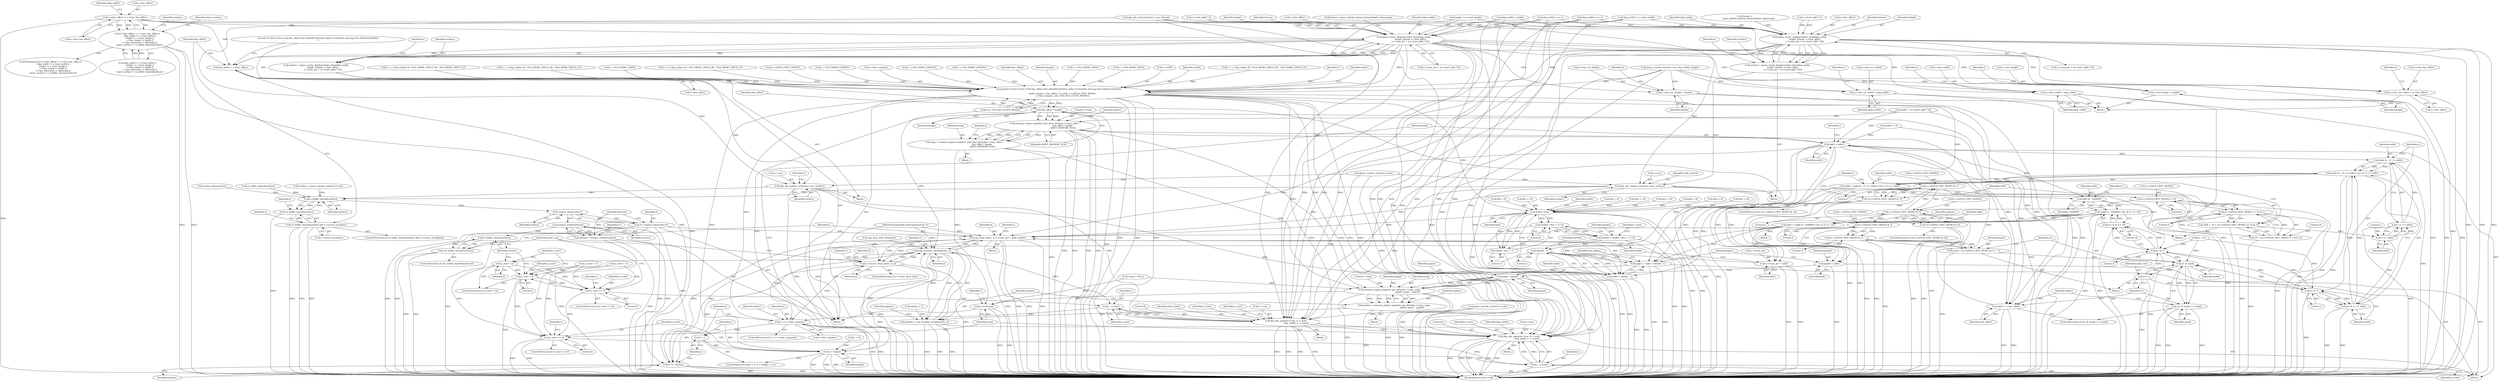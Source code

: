 digraph "0_qemu_bfc56535f793c557aa754c50213fc5f882e6482d@pointer" {
"1000309" [label="(Call,s->line_offset != s->last_line_offset)"];
"1000308" [label="(Call,s->line_offset != s->last_line_offset ||\n        disp_width != s->last_width ||\n        height != s->last_height ||\n        s->last_depth != depth ||\n        s->last_byteswap != byteswap ||\n        share_surface != is_buffer_shared(surface))"];
"1000350" [label="(Call,qemu_create_displaysurface_from(disp_width,\n                    height, format, s->line_offset,\n                    s->vram_ptr + (s->start_addr * 4)))"];
"1000348" [label="(Call,surface = qemu_create_displaysurface_from(disp_width,\n                    height, format, s->line_offset,\n                    s->vram_ptr + (s->start_addr * 4)))"];
"1000366" [label="(Call,dpy_gfx_replace_surface(s->con, surface))"];
"1000621" [label="(Call,is_buffer_shared(surface))"];
"1000620" [label="(Call,!is_buffer_shared(surface))"];
"1000619" [label="(Call,!is_buffer_shared(surface) && s->cursor_invalidate)"];
"1000678" [label="(Call,surface_data(surface))"];
"1000676" [label="(Call,d = surface_data(surface))"];
"1000830" [label="(Call,vga_draw_line(s, d, s->vram_ptr + addr, width))"];
"1000812" [label="(Call,vga_scanline_invalidated(s, y))"];
"1000810" [label="(Call,update |= vga_scanline_invalidated(s, y))"];
"1000822" [label="(Call,y_start = y)"];
"1000819" [label="(Call,y_start < 0)"];
"1000850" [label="(Call,y_start >= 0)"];
"1000861" [label="(Call,y - y_start)"];
"1000854" [label="(Call,dpy_gfx_update(s->con, 0, y_start,\n                               disp_width, y - y_start))"];
"1000918" [label="(Call,dpy_gfx_update(s->con, 0, y_start,\n                       disp_width, y - y_start))"];
"1000902" [label="(Call,y == s->line_compare)"];
"1000712" [label="(Call,y++)"];
"1000709" [label="(Call,y < height)"];
"1000925" [label="(Call,y - y_start)"];
"1000914" [label="(Call,y_start >= 0)"];
"1000843" [label="(Call,s->cursor_draw_line(s, d, y))"];
"1000910" [label="(Call,d += linesize)"];
"1000682" [label="(Call,surface_stride(surface))"];
"1000680" [label="(Call,linesize = surface_stride(surface))"];
"1000827" [label="(Call,is_buffer_shared(surface))"];
"1000826" [label="(Call,!(is_buffer_shared(surface)))"];
"1000385" [label="(Call,s->last_scr_width = disp_width)"];
"1000390" [label="(Call,s->last_scr_height = height)"];
"1000395" [label="(Call,s->last_width = disp_width)"];
"1000400" [label="(Call,s->last_height = height)"];
"1000405" [label="(Call,s->last_line_offset = s->line_offset)"];
"1000629" [label="(Call,line_offset = s->line_offset)"];
"1000634" [label="(Call,printf(\"w=%d h=%d v=%d line_offset=%d cr[0x09]=0x%02x cr[0x17]=0x%02x linecmp=%d sr[0x01]=0x%02x\n\",\n           width, height, v, line_offset, s->cr[9], s->cr[VGA_CRTC_MODE],\n           s->line_compare, sr(s, VGA_SEQ_CLOCK_MODE)))"];
"1000667" [label="(Call,width * bits)"];
"1000665" [label="(Call,(width * bits + 7) / 8)"];
"1000663" [label="(Call,bwidth = (width * bits + 7) / 8)"];
"1000787" [label="(Call,bwidth - 1)"];
"1000783" [label="(Call,page1 = addr + bwidth - 1)"];
"1000807" [label="(Call,page1 - page0)"];
"1000800" [label="(Call,memory_region_snapshot_get_dirty(&s->vram, snap,\n                                                      page0, page1 - page0))"];
"1000798" [label="(Call,update = memory_region_snapshot_get_dirty(&s->vram, snap,\n                                                      page0, page1 - page0))"];
"1000928" [label="(Call,g_free(snap))"];
"1000785" [label="(Call,addr + bwidth - 1)"];
"1000666" [label="(Call,width * bits + 7)"];
"1000701" [label="(Call,line_offset * height)"];
"1000695" [label="(Call,memory_region_snapshot_and_clear_dirty(&s->vram, addr1,\n                                                      line_offset * height,\n                                                       DIRTY_MEMORY_VGA))"];
"1000693" [label="(Call,snap = memory_region_snapshot_and_clear_dirty(&s->vram, addr1,\n                                                      line_offset * height,\n                                                       DIRTY_MEMORY_VGA))"];
"1000715" [label="(Call,addr = addr1)"];
"1000745" [label="(Call,addr & ~(1 << shift))"];
"1000744" [label="(Call,(addr & ~(1 << shift)) | ((y1 & 1) << shift))"];
"1000742" [label="(Call,addr = (addr & ~(1 << shift)) | ((y1 & 1) << shift))"];
"1000769" [label="(Call,addr & ~0x8000)"];
"1000768" [label="(Call,(addr & ~0x8000) | ((y1 & 2) << 14))"];
"1000766" [label="(Call,addr = (addr & ~0x8000) | ((y1 & 2) << 14))"];
"1000780" [label="(Call,page0 = addr)"];
"1000833" [label="(Call,s->vram_ptr + addr)"];
"1000889" [label="(Call,addr1 += line_offset)"];
"1000720" [label="(Call,s->cr[VGA_CRTC_MODE] & 1)"];
"1000719" [label="(Call,!(s->cr[VGA_CRTC_MODE] & 1))"];
"1000734" [label="(Call,s->cr[VGA_CRTC_MODE] >> 6)"];
"1000733" [label="(Call,(s->cr[VGA_CRTC_MODE] >> 6) & 1)"];
"1000729" [label="(Call,shift = 14 + ((s->cr[VGA_CRTC_MODE] >> 6) & 1))"];
"1000748" [label="(Call,1 << shift)"];
"1000747" [label="(Call,~(1 << shift))"];
"1000751" [label="(Call,(y1 & 1) << shift)"];
"1000731" [label="(Call,14 + ((s->cr[VGA_CRTC_MODE] >> 6) & 1))"];
"1000758" [label="(Call,s->cr[VGA_CRTC_MODE] & 2)"];
"1000757" [label="(Call,!(s->cr[VGA_CRTC_MODE] & 2))"];
"1000875" [label="(Call,s->cr[VGA_CRTC_MODE] & 3)"];
"1000874" [label="(Call,(s->cr[VGA_CRTC_MODE] & 3) ^ 3)"];
"1000872" [label="(Call,mask = (s->cr[VGA_CRTC_MODE] & 3) ^ 3)"];
"1000885" [label="(Call,y1 & mask)"];
"1000884" [label="(Call,(y1 & mask) == mask)"];
"1000892" [label="(Call,y1++)"];
"1000752" [label="(Call,y1 & 1)"];
"1000773" [label="(Call,y1 & 2)"];
"1000772" [label="(Call,(y1 & 2) << 14)"];
"1000454" [label="(Call,qemu_create_displaysurface_from(disp_width,\n                height, format, s->line_offset,\n                s->vram_ptr + (s->start_addr * 4)))"];
"1000452" [label="(Call,surface = qemu_create_displaysurface_from(disp_width,\n                height, format, s->line_offset,\n                s->vram_ptr + (s->start_addr * 4)))"];
"1000470" [label="(Call,dpy_gfx_replace_surface(s->con, surface))"];
"1000783" [label="(Call,page1 = addr + bwidth - 1)"];
"1000844" [label="(Identifier,s)"];
"1000664" [label="(Identifier,bwidth)"];
"1000353" [label="(Identifier,format)"];
"1000400" [label="(Call,s->last_height = height)"];
"1000679" [label="(Identifier,surface)"];
"1000637" [label="(Identifier,height)"];
"1000805" [label="(Identifier,snap)"];
"1000782" [label="(Identifier,addr)"];
"1000710" [label="(Identifier,y)"];
"1000707" [label="(Identifier,y)"];
"1000870" [label="(Identifier,multi_run)"];
"1000721" [label="(Call,s->cr[VGA_CRTC_MODE])"];
"1000115" [label="(Call,qemu_console_surface(s->con))"];
"1000754" [label="(Literal,1)"];
"1000653" [label="(Call,sr(s, VGA_SEQ_CLOCK_MODE))"];
"1000811" [label="(Identifier,update)"];
"1000757" [label="(Call,!(s->cr[VGA_CRTC_MODE] & 2))"];
"1000350" [label="(Call,qemu_create_displaysurface_from(disp_width,\n                    height, format, s->line_offset,\n                    s->vram_ptr + (s->start_addr * 4)))"];
"1000816" [label="(Identifier,update)"];
"1000433" [label="(Call,surface_data(surface))"];
"1000458" [label="(Call,s->line_offset)"];
"1000714" [label="(Block,)"];
"1000712" [label="(Call,y++)"];
"1000665" [label="(Call,(width * bits + 7) / 8)"];
"1000705" [label="(ControlStructure,for(y = 0; y < height; y++))"];
"1000927" [label="(Identifier,y_start)"];
"1000747" [label="(Call,~(1 << shift))"];
"1000397" [label="(Identifier,s)"];
"1000893" [label="(Identifier,y1)"];
"1000389" [label="(Identifier,disp_width)"];
"1000735" [label="(Call,s->cr[VGA_CRTC_MODE])"];
"1000759" [label="(Call,s->cr[VGA_CRTC_MODE])"];
"1000711" [label="(Identifier,height)"];
"1000919" [label="(Call,s->con)"];
"1000524" [label="(Call,v = VGA_DRAW_LINE2)"];
"1000354" [label="(Call,s->line_offset)"];
"1000769" [label="(Call,addr & ~0x8000)"];
"1000281" [label="(Call,format = qemu_default_pixman_format(depth, !byteswap))"];
"1000765" [label="(Block,)"];
"1000756" [label="(ControlStructure,if (!(s->cr[VGA_CRTC_MODE] & 2)))"];
"1000912" [label="(Identifier,linesize)"];
"1000715" [label="(Call,addr = addr1)"];
"1000827" [label="(Call,is_buffer_shared(surface))"];
"1000667" [label="(Call,width * bits)"];
"1000457" [label="(Identifier,format)"];
"1000784" [label="(Identifier,page1)"];
"1000640" [label="(Call,s->cr[9])"];
"1000734" [label="(Call,s->cr[VGA_CRTC_MODE] >> 6)"];
"1000713" [label="(Identifier,y)"];
"1000918" [label="(Call,dpy_gfx_update(s->con, 0, y_start,\n                       disp_width, y - y_start))"];
"1000839" [label="(ControlStructure,if (s->cursor_draw_line))"];
"1000636" [label="(Identifier,width)"];
"1000741" [label="(Literal,1)"];
"1000111" [label="(Block,)"];
"1000685" [label="(Identifier,y1)"];
"1000676" [label="(Call,d = surface_data(surface))"];
"1000939" [label="(MethodReturn,static void)"];
"1000861" [label="(Call,y - y_start)"];
"1000824" [label="(Identifier,y)"];
"1000845" [label="(Identifier,d)"];
"1000588" [label="(Call,v = s->big_endian_fb ? VGA_DRAW_LINE24_BE : VGA_DRAW_LINE24_LE)"];
"1000776" [label="(Literal,14)"];
"1000774" [label="(Identifier,y1)"];
"1000386" [label="(Call,s->last_scr_width)"];
"1000308" [label="(Call,s->line_offset != s->last_line_offset ||\n        disp_width != s->last_width ||\n        height != s->last_height ||\n        s->last_depth != depth ||\n        s->last_byteswap != byteswap ||\n        share_surface != is_buffer_shared(surface))"];
"1000834" [label="(Call,s->vram_ptr)"];
"1000349" [label="(Identifier,surface)"];
"1000746" [label="(Identifier,addr)"];
"1000638" [label="(Identifier,v)"];
"1000831" [label="(Identifier,s)"];
"1000885" [label="(Call,y1 & mask)"];
"1000318" [label="(Identifier,disp_width)"];
"1000883" [label="(ControlStructure,if ((y1 & mask) == mask))"];
"1000876" [label="(Call,s->cr[VGA_CRTC_MODE])"];
"1000657" [label="(Identifier,addr1)"];
"1000864" [label="(Call,y_start = -1)"];
"1000456" [label="(Identifier,height)"];
"1000694" [label="(Identifier,snap)"];
"1000750" [label="(Identifier,shift)"];
"1000887" [label="(Identifier,mask)"];
"1000772" [label="(Call,(y1 & 2) << 14)"];
"1000826" [label="(Call,!(is_buffer_shared(surface)))"];
"1000596" [label="(Call,bits = 24)"];
"1000670" [label="(Literal,7)"];
"1000307" [label="(ControlStructure,if (s->line_offset != s->last_line_offset ||\n        disp_width != s->last_width ||\n        height != s->last_height ||\n        s->last_depth != depth ||\n        s->last_byteswap != byteswap ||\n        share_surface != is_buffer_shared(surface)))"];
"1000850" [label="(Call,y_start >= 0)"];
"1000813" [label="(Identifier,s)"];
"1000922" [label="(Literal,0)"];
"1000669" [label="(Identifier,bits)"];
"1000843" [label="(Call,s->cursor_draw_line(s, d, y))"];
"1000770" [label="(Identifier,addr)"];
"1000404" [label="(Identifier,height)"];
"1000832" [label="(Identifier,d)"];
"1000719" [label="(Call,!(s->cr[VGA_CRTC_MODE] & 1))"];
"1000444" [label="(Block,)"];
"1000830" [label="(Call,vga_draw_line(s, d, s->vram_ptr + addr, width))"];
"1000346" [label="(Identifier,share_surface)"];
"1000678" [label="(Call,surface_data(surface))"];
"1000771" [label="(Identifier,~0x8000)"];
"1000390" [label="(Call,s->last_scr_height = height)"];
"1000852" [label="(Literal,0)"];
"1000623" [label="(Call,s->cursor_invalidate)"];
"1000709" [label="(Call,y < height)"];
"1000761" [label="(Identifier,s)"];
"1000453" [label="(Identifier,surface)"];
"1000634" [label="(Call,printf(\"w=%d h=%d v=%d line_offset=%d cr[0x09]=0x%02x cr[0x17]=0x%02x linecmp=%d sr[0x01]=0x%02x\n\",\n           width, height, v, line_offset, s->cr[9], s->cr[VGA_CRTC_MODE],\n           s->line_compare, sr(s, VGA_SEQ_CLOCK_MODE)))"];
"1000913" [label="(ControlStructure,if (y_start >= 0))"];
"1000545" [label="(Call,bits = 4)"];
"1000753" [label="(Identifier,y1)"];
"1000766" [label="(Call,addr = (addr & ~0x8000) | ((y1 & 2) << 14))"];
"1000452" [label="(Call,surface = qemu_create_displaysurface_from(disp_width,\n                height, format, s->line_offset,\n                s->vram_ptr + (s->start_addr * 4)))"];
"1000258" [label="(Call,disp_width <<= 1)"];
"1000316" [label="(Call,disp_width != s->last_width ||\n        height != s->last_height ||\n        s->last_depth != depth ||\n        s->last_byteswap != byteswap ||\n        share_surface != is_buffer_shared(surface))"];
"1000920" [label="(Identifier,s)"];
"1000810" [label="(Call,update |= vga_scanline_invalidated(s, y))"];
"1000455" [label="(Identifier,disp_width)"];
"1000401" [label="(Call,s->last_height)"];
"1000562" [label="(Call,v = s->big_endian_fb ? VGA_DRAW_LINE15_BE : VGA_DRAW_LINE15_LE)"];
"1000812" [label="(Call,vga_scanline_invalidated(s, y))"];
"1000901" [label="(ControlStructure,if (y == s->line_compare))"];
"1000881" [label="(Literal,3)"];
"1000723" [label="(Identifier,s)"];
"1000797" [label="(Block,)"];
"1000575" [label="(Call,v = s->big_endian_fb ? VGA_DRAW_LINE16_BE : VGA_DRAW_LINE16_LE)"];
"1000470" [label="(Call,dpy_gfx_replace_surface(s->con, surface))"];
"1000630" [label="(Identifier,line_offset)"];
"1000890" [label="(Identifier,addr1)"];
"1000684" [label="(Call,y1 = 0)"];
"1000849" [label="(ControlStructure,if (y_start >= 0))"];
"1000807" [label="(Call,page1 - page0)"];
"1000916" [label="(Literal,0)"];
"1000609" [label="(Call,bits = 32)"];
"1000471" [label="(Call,s->con)"];
"1000668" [label="(Identifier,width)"];
"1000733" [label="(Call,(s->cr[VGA_CRTC_MODE] >> 6) & 1)"];
"1000837" [label="(Identifier,addr)"];
"1000786" [label="(Identifier,addr)"];
"1000871" [label="(Block,)"];
"1000344" [label="(Block,)"];
"1000798" [label="(Call,update = memory_region_snapshot_get_dirty(&s->vram, snap,\n                                                      page0, page1 - page0))"];
"1000872" [label="(Call,mask = (s->cr[VGA_CRTC_MODE] & 3) ^ 3)"];
"1000680" [label="(Call,linesize = surface_stride(surface))"];
"1000446" [label="(Call,format =\n            qemu_default_pixman_format(depth, !byteswap))"];
"1000818" [label="(ControlStructure,if (y_start < 0))"];
"1000347" [label="(Block,)"];
"1000409" [label="(Call,s->line_offset)"];
"1000381" [label="(Call,qemu_console_surface(s->con))"];
"1000631" [label="(Call,s->line_offset)"];
"1000554" [label="(Call,v = VGA_DRAW_LINE8)"];
"1000809" [label="(Identifier,page0)"];
"1000672" [label="(Call,y_start = -1)"];
"1000716" [label="(Identifier,addr)"];
"1000396" [label="(Call,s->last_width)"];
"1000767" [label="(Identifier,addr)"];
"1000663" [label="(Call,bwidth = (width * bits + 7) / 8)"];
"1000629" [label="(Call,line_offset = s->line_offset)"];
"1000527" [label="(Call,bits = 4)"];
"1000801" [label="(Call,&s->vram)"];
"1000808" [label="(Identifier,page1)"];
"1000274" [label="(Call,disp_width <<= 1)"];
"1000366" [label="(Call,dpy_gfx_replace_surface(s->con, surface))"];
"1000370" [label="(Identifier,surface)"];
"1000926" [label="(Identifier,y)"];
"1000601" [label="(Call,v = s->big_endian_fb ? VGA_DRAW_LINE32_BE : VGA_DRAW_LINE32_LE)"];
"1000785" [label="(Call,addr + bwidth - 1)"];
"1000700" [label="(Identifier,addr1)"];
"1000726" [label="(Literal,1)"];
"1000856" [label="(Identifier,s)"];
"1000778" [label="(Identifier,update)"];
"1000819" [label="(Call,y_start < 0)"];
"1000645" [label="(Call,s->cr[VGA_CRTC_MODE])"];
"1000169" [label="(Call,disp_width = width)"];
"1000682" [label="(Call,surface_stride(surface))"];
"1000806" [label="(Identifier,page0)"];
"1000904" [label="(Call,s->line_compare)"];
"1000789" [label="(Literal,1)"];
"1000928" [label="(Call,g_free(snap))"];
"1000583" [label="(Call,bits = 16)"];
"1000313" [label="(Call,s->last_line_offset)"];
"1000907" [label="(Call,addr1 = 0)"];
"1000429" [label="(Identifier,surface)"];
"1000781" [label="(Identifier,page0)"];
"1000888" [label="(Identifier,mask)"];
"1000348" [label="(Call,surface = qemu_create_displaysurface_from(disp_width,\n                    height, format, s->line_offset,\n                    s->vram_ptr + (s->start_addr * 4)))"];
"1000814" [label="(Identifier,y)"];
"1000392" [label="(Identifier,s)"];
"1000846" [label="(Identifier,y)"];
"1000368" [label="(Identifier,s)"];
"1000323" [label="(Call,height != s->last_height)"];
"1000822" [label="(Call,y_start = y)"];
"1000914" [label="(Call,y_start >= 0)"];
"1000858" [label="(Literal,0)"];
"1000929" [label="(Identifier,snap)"];
"1000310" [label="(Call,s->line_offset)"];
"1000758" [label="(Call,s->cr[VGA_CRTC_MODE] & 2)"];
"1000693" [label="(Call,snap = memory_region_snapshot_and_clear_dirty(&s->vram, addr1,\n                                                      line_offset * height,\n                                                       DIRTY_MEMORY_VGA))"];
"1000780" [label="(Call,page0 = addr)"];
"1000293" [label="(Call,dpy_gfx_check_format(s->con, format))"];
"1000752" [label="(Call,y1 & 1)"];
"1000718" [label="(ControlStructure,if (!(s->cr[VGA_CRTC_MODE] & 1)))"];
"1000895" [label="(Identifier,multi_run)"];
"1000454" [label="(Call,qemu_create_displaysurface_from(disp_width,\n                height, format, s->line_offset,\n                s->vram_ptr + (s->start_addr * 4)))"];
"1000925" [label="(Call,y - y_start)"];
"1000860" [label="(Identifier,disp_width)"];
"1000743" [label="(Identifier,addr)"];
"1000773" [label="(Call,y1 & 2)"];
"1000618" [label="(ControlStructure,if (!is_buffer_shared(surface) && s->cursor_invalidate))"];
"1000884" [label="(Call,(y1 & mask) == mask)"];
"1000395" [label="(Call,s->last_width = disp_width)"];
"1000788" [label="(Identifier,bwidth)"];
"1000911" [label="(Identifier,d)"];
"1000542" [label="(Call,v = VGA_DRAW_LINE8D2)"];
"1000923" [label="(Identifier,y_start)"];
"1000351" [label="(Identifier,disp_width)"];
"1000361" [label="(Call,s->start_addr * 4)"];
"1000622" [label="(Identifier,surface)"];
"1000823" [label="(Identifier,y_start)"];
"1000391" [label="(Call,s->last_scr_height)"];
"1000650" [label="(Call,s->line_compare)"];
"1000833" [label="(Call,s->vram_ptr + addr)"];
"1000385" [label="(Call,s->last_scr_width = disp_width)"];
"1000673" [label="(Identifier,y_start)"];
"1000800" [label="(Call,memory_region_snapshot_get_dirty(&s->vram, snap,\n                                                      page0, page1 - page0))"];
"1000428" [label="(Call,is_buffer_shared(surface))"];
"1000908" [label="(Identifier,addr1)"];
"1000624" [label="(Identifier,s)"];
"1000740" [label="(Literal,6)"];
"1000859" [label="(Identifier,y_start)"];
"1000702" [label="(Identifier,line_offset)"];
"1000402" [label="(Identifier,s)"];
"1000745" [label="(Call,addr & ~(1 << shift))"];
"1000399" [label="(Identifier,disp_width)"];
"1000731" [label="(Call,14 + ((s->cr[VGA_CRTC_MODE] >> 6) & 1))"];
"1000892" [label="(Call,y1++)"];
"1000109" [label="(MethodParameterIn,VGACommonState *s)"];
"1000862" [label="(Identifier,y)"];
"1000309" [label="(Call,s->line_offset != s->last_line_offset)"];
"1000373" [label="(Call,qemu_console_resize(s->con, disp_width, height))"];
"1000751" [label="(Call,(y1 & 1) << shift)"];
"1000903" [label="(Identifier,y)"];
"1000841" [label="(Identifier,s)"];
"1000387" [label="(Identifier,s)"];
"1000825" [label="(ControlStructure,if (!(is_buffer_shared(surface))))"];
"1000570" [label="(Call,bits = 16)"];
"1000744" [label="(Call,(addr & ~(1 << shift)) | ((y1 & 1) << shift))"];
"1000727" [label="(Block,)"];
"1000557" [label="(Call,bits = 8)"];
"1000357" [label="(Call,s->vram_ptr + (s->start_addr * 4))"];
"1000406" [label="(Call,s->last_line_offset)"];
"1000367" [label="(Call,s->con)"];
"1000932" [label="(Identifier,s)"];
"1000874" [label="(Call,(s->cr[VGA_CRTC_MODE] & 3) ^ 3)"];
"1000620" [label="(Call,!is_buffer_shared(surface))"];
"1000352" [label="(Identifier,height)"];
"1000820" [label="(Identifier,y_start)"];
"1000873" [label="(Identifier,mask)"];
"1000863" [label="(Identifier,y_start)"];
"1000732" [label="(Literal,14)"];
"1000472" [label="(Identifier,s)"];
"1000853" [label="(Block,)"];
"1000519" [label="(Call,v = VGA_DRAW_LINE2D2)"];
"1000865" [label="(Identifier,y_start)"];
"1000136" [label="(Call,*snap = NULL)"];
"1000749" [label="(Literal,1)"];
"1000491" [label="(Call,v = VGA_DRAW_LINE4D2)"];
"1000902" [label="(Call,y == s->line_compare)"];
"1000696" [label="(Call,&s->vram)"];
"1000317" [label="(Call,disp_width != s->last_width)"];
"1000706" [label="(Call,y = 0)"];
"1000394" [label="(Identifier,height)"];
"1000720" [label="(Call,s->cr[VGA_CRTC_MODE] & 1)"];
"1000775" [label="(Literal,2)"];
"1000729" [label="(Call,shift = 14 + ((s->cr[VGA_CRTC_MODE] >> 6) & 1))"];
"1000677" [label="(Identifier,d)"];
"1000787" [label="(Call,bwidth - 1)"];
"1000474" [label="(Identifier,surface)"];
"1000379" [label="(Call,surface = qemu_console_surface(s->con))"];
"1000924" [label="(Identifier,disp_width)"];
"1000621" [label="(Call,is_buffer_shared(surface))"];
"1000681" [label="(Identifier,linesize)"];
"1000703" [label="(Identifier,height)"];
"1000855" [label="(Call,s->con)"];
"1000886" [label="(Identifier,y1)"];
"1000690" [label="(Block,)"];
"1000704" [label="(Identifier,DIRTY_MEMORY_VGA)"];
"1000755" [label="(Identifier,shift)"];
"1000619" [label="(Call,!is_buffer_shared(surface) && s->cursor_invalidate)"];
"1000828" [label="(Identifier,surface)"];
"1000639" [label="(Identifier,line_offset)"];
"1000414" [label="(Identifier,s)"];
"1000799" [label="(Identifier,update)"];
"1000465" [label="(Call,s->start_addr * 4)"];
"1000882" [label="(Literal,3)"];
"1000793" [label="(Call,update = 1)"];
"1000889" [label="(Call,addr1 += line_offset)"];
"1000748" [label="(Call,1 << shift)"];
"1000891" [label="(Identifier,line_offset)"];
"1000742" [label="(Call,addr = (addr & ~(1 << shift)) | ((y1 & 1) << shift))"];
"1000683" [label="(Identifier,surface)"];
"1000829" [label="(Block,)"];
"1000407" [label="(Identifier,s)"];
"1000666" [label="(Call,width * bits + 7)"];
"1000730" [label="(Identifier,shift)"];
"1000917" [label="(Block,)"];
"1000851" [label="(Identifier,y_start)"];
"1000875" [label="(Call,s->cr[VGA_CRTC_MODE] & 3)"];
"1000691" [label="(Call,vga_sync_dirty_bitmap(s))"];
"1000910" [label="(Call,d += linesize)"];
"1000701" [label="(Call,line_offset * height)"];
"1000768" [label="(Call,(addr & ~0x8000) | ((y1 & 2) << 14))"];
"1000405" [label="(Call,s->last_line_offset = s->line_offset)"];
"1000854" [label="(Call,dpy_gfx_update(s->con, 0, y_start,\n                               disp_width, y - y_start))"];
"1000915" [label="(Identifier,y_start)"];
"1000461" [label="(Call,s->vram_ptr + (s->start_addr * 4))"];
"1000791" [label="(Identifier,full_update)"];
"1000499" [label="(Call,bits = 4)"];
"1000821" [label="(Literal,0)"];
"1000635" [label="(Literal,\"w=%d h=%d v=%d line_offset=%d cr[0x09]=0x%02x cr[0x17]=0x%02x linecmp=%d sr[0x01]=0x%02x\n\")"];
"1000656" [label="(Call,addr1 = (s->start_addr * 4))"];
"1000496" [label="(Call,v = VGA_DRAW_LINE4)"];
"1000671" [label="(Literal,8)"];
"1000477" [label="(Identifier,shift_control)"];
"1000628" [label="(Identifier,s)"];
"1000838" [label="(Identifier,width)"];
"1000717" [label="(Identifier,addr1)"];
"1000764" [label="(Literal,2)"];
"1000695" [label="(Call,memory_region_snapshot_and_clear_dirty(&s->vram, addr1,\n                                                      line_offset * height,\n                                                       DIRTY_MEMORY_VGA))"];
"1000309" -> "1000308"  [label="AST: "];
"1000309" -> "1000313"  [label="CFG: "];
"1000310" -> "1000309"  [label="AST: "];
"1000313" -> "1000309"  [label="AST: "];
"1000318" -> "1000309"  [label="CFG: "];
"1000308" -> "1000309"  [label="CFG: "];
"1000309" -> "1000939"  [label="DDG: "];
"1000309" -> "1000308"  [label="DDG: "];
"1000309" -> "1000308"  [label="DDG: "];
"1000309" -> "1000350"  [label="DDG: "];
"1000309" -> "1000405"  [label="DDG: "];
"1000309" -> "1000454"  [label="DDG: "];
"1000309" -> "1000629"  [label="DDG: "];
"1000308" -> "1000307"  [label="AST: "];
"1000308" -> "1000316"  [label="CFG: "];
"1000316" -> "1000308"  [label="AST: "];
"1000346" -> "1000308"  [label="CFG: "];
"1000429" -> "1000308"  [label="CFG: "];
"1000308" -> "1000939"  [label="DDG: "];
"1000308" -> "1000939"  [label="DDG: "];
"1000308" -> "1000939"  [label="DDG: "];
"1000316" -> "1000308"  [label="DDG: "];
"1000316" -> "1000308"  [label="DDG: "];
"1000350" -> "1000348"  [label="AST: "];
"1000350" -> "1000357"  [label="CFG: "];
"1000351" -> "1000350"  [label="AST: "];
"1000352" -> "1000350"  [label="AST: "];
"1000353" -> "1000350"  [label="AST: "];
"1000354" -> "1000350"  [label="AST: "];
"1000357" -> "1000350"  [label="AST: "];
"1000348" -> "1000350"  [label="CFG: "];
"1000350" -> "1000939"  [label="DDG: "];
"1000350" -> "1000939"  [label="DDG: "];
"1000350" -> "1000348"  [label="DDG: "];
"1000350" -> "1000348"  [label="DDG: "];
"1000350" -> "1000348"  [label="DDG: "];
"1000350" -> "1000348"  [label="DDG: "];
"1000350" -> "1000348"  [label="DDG: "];
"1000258" -> "1000350"  [label="DDG: "];
"1000274" -> "1000350"  [label="DDG: "];
"1000317" -> "1000350"  [label="DDG: "];
"1000169" -> "1000350"  [label="DDG: "];
"1000323" -> "1000350"  [label="DDG: "];
"1000281" -> "1000350"  [label="DDG: "];
"1000293" -> "1000350"  [label="DDG: "];
"1000361" -> "1000350"  [label="DDG: "];
"1000361" -> "1000350"  [label="DDG: "];
"1000350" -> "1000385"  [label="DDG: "];
"1000350" -> "1000390"  [label="DDG: "];
"1000350" -> "1000395"  [label="DDG: "];
"1000350" -> "1000400"  [label="DDG: "];
"1000350" -> "1000405"  [label="DDG: "];
"1000350" -> "1000629"  [label="DDG: "];
"1000350" -> "1000634"  [label="DDG: "];
"1000350" -> "1000854"  [label="DDG: "];
"1000350" -> "1000918"  [label="DDG: "];
"1000348" -> "1000347"  [label="AST: "];
"1000349" -> "1000348"  [label="AST: "];
"1000368" -> "1000348"  [label="CFG: "];
"1000348" -> "1000939"  [label="DDG: "];
"1000348" -> "1000366"  [label="DDG: "];
"1000366" -> "1000347"  [label="AST: "];
"1000366" -> "1000370"  [label="CFG: "];
"1000367" -> "1000366"  [label="AST: "];
"1000370" -> "1000366"  [label="AST: "];
"1000387" -> "1000366"  [label="CFG: "];
"1000366" -> "1000939"  [label="DDG: "];
"1000366" -> "1000939"  [label="DDG: "];
"1000293" -> "1000366"  [label="DDG: "];
"1000115" -> "1000366"  [label="DDG: "];
"1000366" -> "1000621"  [label="DDG: "];
"1000366" -> "1000854"  [label="DDG: "];
"1000366" -> "1000918"  [label="DDG: "];
"1000621" -> "1000620"  [label="AST: "];
"1000621" -> "1000622"  [label="CFG: "];
"1000622" -> "1000621"  [label="AST: "];
"1000620" -> "1000621"  [label="CFG: "];
"1000621" -> "1000620"  [label="DDG: "];
"1000433" -> "1000621"  [label="DDG: "];
"1000379" -> "1000621"  [label="DDG: "];
"1000470" -> "1000621"  [label="DDG: "];
"1000428" -> "1000621"  [label="DDG: "];
"1000621" -> "1000678"  [label="DDG: "];
"1000620" -> "1000619"  [label="AST: "];
"1000624" -> "1000620"  [label="CFG: "];
"1000619" -> "1000620"  [label="CFG: "];
"1000620" -> "1000939"  [label="DDG: "];
"1000620" -> "1000619"  [label="DDG: "];
"1000619" -> "1000618"  [label="AST: "];
"1000619" -> "1000623"  [label="CFG: "];
"1000623" -> "1000619"  [label="AST: "];
"1000628" -> "1000619"  [label="CFG: "];
"1000630" -> "1000619"  [label="CFG: "];
"1000619" -> "1000939"  [label="DDG: "];
"1000619" -> "1000939"  [label="DDG: "];
"1000619" -> "1000939"  [label="DDG: "];
"1000678" -> "1000676"  [label="AST: "];
"1000678" -> "1000679"  [label="CFG: "];
"1000679" -> "1000678"  [label="AST: "];
"1000676" -> "1000678"  [label="CFG: "];
"1000678" -> "1000676"  [label="DDG: "];
"1000678" -> "1000682"  [label="DDG: "];
"1000676" -> "1000111"  [label="AST: "];
"1000677" -> "1000676"  [label="AST: "];
"1000681" -> "1000676"  [label="CFG: "];
"1000676" -> "1000939"  [label="DDG: "];
"1000676" -> "1000939"  [label="DDG: "];
"1000676" -> "1000830"  [label="DDG: "];
"1000676" -> "1000910"  [label="DDG: "];
"1000830" -> "1000829"  [label="AST: "];
"1000830" -> "1000838"  [label="CFG: "];
"1000831" -> "1000830"  [label="AST: "];
"1000832" -> "1000830"  [label="AST: "];
"1000833" -> "1000830"  [label="AST: "];
"1000838" -> "1000830"  [label="AST: "];
"1000841" -> "1000830"  [label="CFG: "];
"1000830" -> "1000939"  [label="DDG: "];
"1000830" -> "1000939"  [label="DDG: "];
"1000830" -> "1000939"  [label="DDG: "];
"1000830" -> "1000939"  [label="DDG: "];
"1000830" -> "1000812"  [label="DDG: "];
"1000812" -> "1000830"  [label="DDG: "];
"1000109" -> "1000830"  [label="DDG: "];
"1000910" -> "1000830"  [label="DDG: "];
"1000715" -> "1000830"  [label="DDG: "];
"1000766" -> "1000830"  [label="DDG: "];
"1000742" -> "1000830"  [label="DDG: "];
"1000667" -> "1000830"  [label="DDG: "];
"1000830" -> "1000843"  [label="DDG: "];
"1000830" -> "1000843"  [label="DDG: "];
"1000830" -> "1000910"  [label="DDG: "];
"1000812" -> "1000810"  [label="AST: "];
"1000812" -> "1000814"  [label="CFG: "];
"1000813" -> "1000812"  [label="AST: "];
"1000814" -> "1000812"  [label="AST: "];
"1000810" -> "1000812"  [label="CFG: "];
"1000812" -> "1000939"  [label="DDG: "];
"1000812" -> "1000810"  [label="DDG: "];
"1000812" -> "1000810"  [label="DDG: "];
"1000843" -> "1000812"  [label="DDG: "];
"1000653" -> "1000812"  [label="DDG: "];
"1000691" -> "1000812"  [label="DDG: "];
"1000109" -> "1000812"  [label="DDG: "];
"1000709" -> "1000812"  [label="DDG: "];
"1000812" -> "1000822"  [label="DDG: "];
"1000812" -> "1000843"  [label="DDG: "];
"1000812" -> "1000861"  [label="DDG: "];
"1000812" -> "1000902"  [label="DDG: "];
"1000810" -> "1000714"  [label="AST: "];
"1000811" -> "1000810"  [label="AST: "];
"1000816" -> "1000810"  [label="CFG: "];
"1000810" -> "1000939"  [label="DDG: "];
"1000810" -> "1000939"  [label="DDG: "];
"1000810" -> "1000939"  [label="DDG: "];
"1000798" -> "1000810"  [label="DDG: "];
"1000793" -> "1000810"  [label="DDG: "];
"1000822" -> "1000818"  [label="AST: "];
"1000822" -> "1000824"  [label="CFG: "];
"1000823" -> "1000822"  [label="AST: "];
"1000824" -> "1000822"  [label="AST: "];
"1000828" -> "1000822"  [label="CFG: "];
"1000822" -> "1000819"  [label="DDG: "];
"1000822" -> "1000850"  [label="DDG: "];
"1000822" -> "1000914"  [label="DDG: "];
"1000819" -> "1000818"  [label="AST: "];
"1000819" -> "1000821"  [label="CFG: "];
"1000820" -> "1000819"  [label="AST: "];
"1000821" -> "1000819"  [label="AST: "];
"1000823" -> "1000819"  [label="CFG: "];
"1000828" -> "1000819"  [label="CFG: "];
"1000819" -> "1000939"  [label="DDG: "];
"1000850" -> "1000819"  [label="DDG: "];
"1000864" -> "1000819"  [label="DDG: "];
"1000672" -> "1000819"  [label="DDG: "];
"1000819" -> "1000850"  [label="DDG: "];
"1000819" -> "1000914"  [label="DDG: "];
"1000850" -> "1000849"  [label="AST: "];
"1000850" -> "1000852"  [label="CFG: "];
"1000851" -> "1000850"  [label="AST: "];
"1000852" -> "1000850"  [label="AST: "];
"1000856" -> "1000850"  [label="CFG: "];
"1000870" -> "1000850"  [label="CFG: "];
"1000864" -> "1000850"  [label="DDG: "];
"1000672" -> "1000850"  [label="DDG: "];
"1000850" -> "1000861"  [label="DDG: "];
"1000850" -> "1000914"  [label="DDG: "];
"1000861" -> "1000854"  [label="AST: "];
"1000861" -> "1000863"  [label="CFG: "];
"1000862" -> "1000861"  [label="AST: "];
"1000863" -> "1000861"  [label="AST: "];
"1000854" -> "1000861"  [label="CFG: "];
"1000861" -> "1000854"  [label="DDG: "];
"1000861" -> "1000854"  [label="DDG: "];
"1000861" -> "1000902"  [label="DDG: "];
"1000854" -> "1000853"  [label="AST: "];
"1000855" -> "1000854"  [label="AST: "];
"1000858" -> "1000854"  [label="AST: "];
"1000859" -> "1000854"  [label="AST: "];
"1000860" -> "1000854"  [label="AST: "];
"1000865" -> "1000854"  [label="CFG: "];
"1000854" -> "1000939"  [label="DDG: "];
"1000854" -> "1000939"  [label="DDG: "];
"1000854" -> "1000939"  [label="DDG: "];
"1000854" -> "1000939"  [label="DDG: "];
"1000293" -> "1000854"  [label="DDG: "];
"1000381" -> "1000854"  [label="DDG: "];
"1000470" -> "1000854"  [label="DDG: "];
"1000115" -> "1000854"  [label="DDG: "];
"1000274" -> "1000854"  [label="DDG: "];
"1000317" -> "1000854"  [label="DDG: "];
"1000169" -> "1000854"  [label="DDG: "];
"1000258" -> "1000854"  [label="DDG: "];
"1000454" -> "1000854"  [label="DDG: "];
"1000373" -> "1000854"  [label="DDG: "];
"1000854" -> "1000918"  [label="DDG: "];
"1000854" -> "1000918"  [label="DDG: "];
"1000918" -> "1000917"  [label="AST: "];
"1000918" -> "1000925"  [label="CFG: "];
"1000919" -> "1000918"  [label="AST: "];
"1000922" -> "1000918"  [label="AST: "];
"1000923" -> "1000918"  [label="AST: "];
"1000924" -> "1000918"  [label="AST: "];
"1000925" -> "1000918"  [label="AST: "];
"1000929" -> "1000918"  [label="CFG: "];
"1000918" -> "1000939"  [label="DDG: "];
"1000918" -> "1000939"  [label="DDG: "];
"1000918" -> "1000939"  [label="DDG: "];
"1000918" -> "1000939"  [label="DDG: "];
"1000918" -> "1000939"  [label="DDG: "];
"1000293" -> "1000918"  [label="DDG: "];
"1000381" -> "1000918"  [label="DDG: "];
"1000470" -> "1000918"  [label="DDG: "];
"1000115" -> "1000918"  [label="DDG: "];
"1000925" -> "1000918"  [label="DDG: "];
"1000925" -> "1000918"  [label="DDG: "];
"1000274" -> "1000918"  [label="DDG: "];
"1000317" -> "1000918"  [label="DDG: "];
"1000169" -> "1000918"  [label="DDG: "];
"1000258" -> "1000918"  [label="DDG: "];
"1000454" -> "1000918"  [label="DDG: "];
"1000373" -> "1000918"  [label="DDG: "];
"1000902" -> "1000901"  [label="AST: "];
"1000902" -> "1000904"  [label="CFG: "];
"1000903" -> "1000902"  [label="AST: "];
"1000904" -> "1000902"  [label="AST: "];
"1000908" -> "1000902"  [label="CFG: "];
"1000911" -> "1000902"  [label="CFG: "];
"1000902" -> "1000939"  [label="DDG: "];
"1000902" -> "1000939"  [label="DDG: "];
"1000902" -> "1000712"  [label="DDG: "];
"1000843" -> "1000902"  [label="DDG: "];
"1000634" -> "1000902"  [label="DDG: "];
"1000712" -> "1000705"  [label="AST: "];
"1000712" -> "1000713"  [label="CFG: "];
"1000713" -> "1000712"  [label="AST: "];
"1000710" -> "1000712"  [label="CFG: "];
"1000712" -> "1000709"  [label="DDG: "];
"1000709" -> "1000705"  [label="AST: "];
"1000709" -> "1000711"  [label="CFG: "];
"1000710" -> "1000709"  [label="AST: "];
"1000711" -> "1000709"  [label="AST: "];
"1000716" -> "1000709"  [label="CFG: "];
"1000915" -> "1000709"  [label="CFG: "];
"1000709" -> "1000939"  [label="DDG: "];
"1000709" -> "1000939"  [label="DDG: "];
"1000709" -> "1000939"  [label="DDG: "];
"1000706" -> "1000709"  [label="DDG: "];
"1000634" -> "1000709"  [label="DDG: "];
"1000701" -> "1000709"  [label="DDG: "];
"1000709" -> "1000925"  [label="DDG: "];
"1000925" -> "1000927"  [label="CFG: "];
"1000926" -> "1000925"  [label="AST: "];
"1000927" -> "1000925"  [label="AST: "];
"1000925" -> "1000939"  [label="DDG: "];
"1000914" -> "1000925"  [label="DDG: "];
"1000914" -> "1000913"  [label="AST: "];
"1000914" -> "1000916"  [label="CFG: "];
"1000915" -> "1000914"  [label="AST: "];
"1000916" -> "1000914"  [label="AST: "];
"1000920" -> "1000914"  [label="CFG: "];
"1000929" -> "1000914"  [label="CFG: "];
"1000914" -> "1000939"  [label="DDG: "];
"1000914" -> "1000939"  [label="DDG: "];
"1000864" -> "1000914"  [label="DDG: "];
"1000672" -> "1000914"  [label="DDG: "];
"1000843" -> "1000839"  [label="AST: "];
"1000843" -> "1000846"  [label="CFG: "];
"1000844" -> "1000843"  [label="AST: "];
"1000845" -> "1000843"  [label="AST: "];
"1000846" -> "1000843"  [label="AST: "];
"1000870" -> "1000843"  [label="CFG: "];
"1000843" -> "1000939"  [label="DDG: "];
"1000843" -> "1000939"  [label="DDG: "];
"1000109" -> "1000843"  [label="DDG: "];
"1000843" -> "1000910"  [label="DDG: "];
"1000910" -> "1000714"  [label="AST: "];
"1000910" -> "1000912"  [label="CFG: "];
"1000911" -> "1000910"  [label="AST: "];
"1000912" -> "1000910"  [label="AST: "];
"1000713" -> "1000910"  [label="CFG: "];
"1000910" -> "1000939"  [label="DDG: "];
"1000910" -> "1000939"  [label="DDG: "];
"1000680" -> "1000910"  [label="DDG: "];
"1000682" -> "1000680"  [label="AST: "];
"1000682" -> "1000683"  [label="CFG: "];
"1000683" -> "1000682"  [label="AST: "];
"1000680" -> "1000682"  [label="CFG: "];
"1000682" -> "1000939"  [label="DDG: "];
"1000682" -> "1000680"  [label="DDG: "];
"1000682" -> "1000827"  [label="DDG: "];
"1000680" -> "1000111"  [label="AST: "];
"1000681" -> "1000680"  [label="AST: "];
"1000685" -> "1000680"  [label="CFG: "];
"1000680" -> "1000939"  [label="DDG: "];
"1000680" -> "1000939"  [label="DDG: "];
"1000827" -> "1000826"  [label="AST: "];
"1000827" -> "1000828"  [label="CFG: "];
"1000828" -> "1000827"  [label="AST: "];
"1000826" -> "1000827"  [label="CFG: "];
"1000827" -> "1000939"  [label="DDG: "];
"1000827" -> "1000826"  [label="DDG: "];
"1000826" -> "1000825"  [label="AST: "];
"1000831" -> "1000826"  [label="CFG: "];
"1000870" -> "1000826"  [label="CFG: "];
"1000826" -> "1000939"  [label="DDG: "];
"1000826" -> "1000939"  [label="DDG: "];
"1000385" -> "1000344"  [label="AST: "];
"1000385" -> "1000389"  [label="CFG: "];
"1000386" -> "1000385"  [label="AST: "];
"1000389" -> "1000385"  [label="AST: "];
"1000392" -> "1000385"  [label="CFG: "];
"1000385" -> "1000939"  [label="DDG: "];
"1000373" -> "1000385"  [label="DDG: "];
"1000390" -> "1000344"  [label="AST: "];
"1000390" -> "1000394"  [label="CFG: "];
"1000391" -> "1000390"  [label="AST: "];
"1000394" -> "1000390"  [label="AST: "];
"1000397" -> "1000390"  [label="CFG: "];
"1000390" -> "1000939"  [label="DDG: "];
"1000373" -> "1000390"  [label="DDG: "];
"1000395" -> "1000344"  [label="AST: "];
"1000395" -> "1000399"  [label="CFG: "];
"1000396" -> "1000395"  [label="AST: "];
"1000399" -> "1000395"  [label="AST: "];
"1000402" -> "1000395"  [label="CFG: "];
"1000395" -> "1000939"  [label="DDG: "];
"1000395" -> "1000939"  [label="DDG: "];
"1000373" -> "1000395"  [label="DDG: "];
"1000400" -> "1000344"  [label="AST: "];
"1000400" -> "1000404"  [label="CFG: "];
"1000401" -> "1000400"  [label="AST: "];
"1000404" -> "1000400"  [label="AST: "];
"1000407" -> "1000400"  [label="CFG: "];
"1000400" -> "1000939"  [label="DDG: "];
"1000373" -> "1000400"  [label="DDG: "];
"1000405" -> "1000344"  [label="AST: "];
"1000405" -> "1000409"  [label="CFG: "];
"1000406" -> "1000405"  [label="AST: "];
"1000409" -> "1000405"  [label="AST: "];
"1000414" -> "1000405"  [label="CFG: "];
"1000405" -> "1000939"  [label="DDG: "];
"1000629" -> "1000111"  [label="AST: "];
"1000629" -> "1000631"  [label="CFG: "];
"1000630" -> "1000629"  [label="AST: "];
"1000631" -> "1000629"  [label="AST: "];
"1000635" -> "1000629"  [label="CFG: "];
"1000629" -> "1000939"  [label="DDG: "];
"1000454" -> "1000629"  [label="DDG: "];
"1000629" -> "1000634"  [label="DDG: "];
"1000634" -> "1000111"  [label="AST: "];
"1000634" -> "1000653"  [label="CFG: "];
"1000635" -> "1000634"  [label="AST: "];
"1000636" -> "1000634"  [label="AST: "];
"1000637" -> "1000634"  [label="AST: "];
"1000638" -> "1000634"  [label="AST: "];
"1000639" -> "1000634"  [label="AST: "];
"1000640" -> "1000634"  [label="AST: "];
"1000645" -> "1000634"  [label="AST: "];
"1000650" -> "1000634"  [label="AST: "];
"1000653" -> "1000634"  [label="AST: "];
"1000657" -> "1000634"  [label="CFG: "];
"1000634" -> "1000939"  [label="DDG: "];
"1000634" -> "1000939"  [label="DDG: "];
"1000634" -> "1000939"  [label="DDG: "];
"1000634" -> "1000939"  [label="DDG: "];
"1000634" -> "1000939"  [label="DDG: "];
"1000634" -> "1000939"  [label="DDG: "];
"1000634" -> "1000939"  [label="DDG: "];
"1000323" -> "1000634"  [label="DDG: "];
"1000454" -> "1000634"  [label="DDG: "];
"1000373" -> "1000634"  [label="DDG: "];
"1000524" -> "1000634"  [label="DDG: "];
"1000588" -> "1000634"  [label="DDG: "];
"1000562" -> "1000634"  [label="DDG: "];
"1000519" -> "1000634"  [label="DDG: "];
"1000601" -> "1000634"  [label="DDG: "];
"1000542" -> "1000634"  [label="DDG: "];
"1000575" -> "1000634"  [label="DDG: "];
"1000491" -> "1000634"  [label="DDG: "];
"1000554" -> "1000634"  [label="DDG: "];
"1000496" -> "1000634"  [label="DDG: "];
"1000653" -> "1000634"  [label="DDG: "];
"1000653" -> "1000634"  [label="DDG: "];
"1000634" -> "1000667"  [label="DDG: "];
"1000634" -> "1000701"  [label="DDG: "];
"1000634" -> "1000701"  [label="DDG: "];
"1000634" -> "1000720"  [label="DDG: "];
"1000634" -> "1000889"  [label="DDG: "];
"1000667" -> "1000666"  [label="AST: "];
"1000667" -> "1000669"  [label="CFG: "];
"1000668" -> "1000667"  [label="AST: "];
"1000669" -> "1000667"  [label="AST: "];
"1000670" -> "1000667"  [label="CFG: "];
"1000667" -> "1000939"  [label="DDG: "];
"1000667" -> "1000939"  [label="DDG: "];
"1000667" -> "1000665"  [label="DDG: "];
"1000667" -> "1000665"  [label="DDG: "];
"1000667" -> "1000666"  [label="DDG: "];
"1000667" -> "1000666"  [label="DDG: "];
"1000570" -> "1000667"  [label="DDG: "];
"1000583" -> "1000667"  [label="DDG: "];
"1000596" -> "1000667"  [label="DDG: "];
"1000527" -> "1000667"  [label="DDG: "];
"1000609" -> "1000667"  [label="DDG: "];
"1000545" -> "1000667"  [label="DDG: "];
"1000499" -> "1000667"  [label="DDG: "];
"1000557" -> "1000667"  [label="DDG: "];
"1000665" -> "1000663"  [label="AST: "];
"1000665" -> "1000671"  [label="CFG: "];
"1000666" -> "1000665"  [label="AST: "];
"1000671" -> "1000665"  [label="AST: "];
"1000663" -> "1000665"  [label="CFG: "];
"1000665" -> "1000939"  [label="DDG: "];
"1000665" -> "1000663"  [label="DDG: "];
"1000665" -> "1000663"  [label="DDG: "];
"1000663" -> "1000111"  [label="AST: "];
"1000664" -> "1000663"  [label="AST: "];
"1000673" -> "1000663"  [label="CFG: "];
"1000663" -> "1000939"  [label="DDG: "];
"1000663" -> "1000939"  [label="DDG: "];
"1000663" -> "1000787"  [label="DDG: "];
"1000787" -> "1000785"  [label="AST: "];
"1000787" -> "1000789"  [label="CFG: "];
"1000788" -> "1000787"  [label="AST: "];
"1000789" -> "1000787"  [label="AST: "];
"1000785" -> "1000787"  [label="CFG: "];
"1000787" -> "1000939"  [label="DDG: "];
"1000787" -> "1000783"  [label="DDG: "];
"1000787" -> "1000783"  [label="DDG: "];
"1000787" -> "1000785"  [label="DDG: "];
"1000787" -> "1000785"  [label="DDG: "];
"1000783" -> "1000714"  [label="AST: "];
"1000783" -> "1000785"  [label="CFG: "];
"1000784" -> "1000783"  [label="AST: "];
"1000785" -> "1000783"  [label="AST: "];
"1000791" -> "1000783"  [label="CFG: "];
"1000783" -> "1000939"  [label="DDG: "];
"1000783" -> "1000939"  [label="DDG: "];
"1000715" -> "1000783"  [label="DDG: "];
"1000766" -> "1000783"  [label="DDG: "];
"1000742" -> "1000783"  [label="DDG: "];
"1000783" -> "1000807"  [label="DDG: "];
"1000807" -> "1000800"  [label="AST: "];
"1000807" -> "1000809"  [label="CFG: "];
"1000808" -> "1000807"  [label="AST: "];
"1000809" -> "1000807"  [label="AST: "];
"1000800" -> "1000807"  [label="CFG: "];
"1000807" -> "1000939"  [label="DDG: "];
"1000807" -> "1000800"  [label="DDG: "];
"1000807" -> "1000800"  [label="DDG: "];
"1000780" -> "1000807"  [label="DDG: "];
"1000800" -> "1000798"  [label="AST: "];
"1000801" -> "1000800"  [label="AST: "];
"1000805" -> "1000800"  [label="AST: "];
"1000806" -> "1000800"  [label="AST: "];
"1000798" -> "1000800"  [label="CFG: "];
"1000800" -> "1000939"  [label="DDG: "];
"1000800" -> "1000939"  [label="DDG: "];
"1000800" -> "1000939"  [label="DDG: "];
"1000800" -> "1000798"  [label="DDG: "];
"1000800" -> "1000798"  [label="DDG: "];
"1000800" -> "1000798"  [label="DDG: "];
"1000800" -> "1000798"  [label="DDG: "];
"1000695" -> "1000800"  [label="DDG: "];
"1000693" -> "1000800"  [label="DDG: "];
"1000136" -> "1000800"  [label="DDG: "];
"1000800" -> "1000928"  [label="DDG: "];
"1000798" -> "1000797"  [label="AST: "];
"1000799" -> "1000798"  [label="AST: "];
"1000811" -> "1000798"  [label="CFG: "];
"1000798" -> "1000939"  [label="DDG: "];
"1000928" -> "1000111"  [label="AST: "];
"1000928" -> "1000929"  [label="CFG: "];
"1000929" -> "1000928"  [label="AST: "];
"1000932" -> "1000928"  [label="CFG: "];
"1000928" -> "1000939"  [label="DDG: "];
"1000928" -> "1000939"  [label="DDG: "];
"1000693" -> "1000928"  [label="DDG: "];
"1000136" -> "1000928"  [label="DDG: "];
"1000786" -> "1000785"  [label="AST: "];
"1000785" -> "1000939"  [label="DDG: "];
"1000785" -> "1000939"  [label="DDG: "];
"1000715" -> "1000785"  [label="DDG: "];
"1000766" -> "1000785"  [label="DDG: "];
"1000742" -> "1000785"  [label="DDG: "];
"1000666" -> "1000670"  [label="CFG: "];
"1000670" -> "1000666"  [label="AST: "];
"1000671" -> "1000666"  [label="CFG: "];
"1000666" -> "1000939"  [label="DDG: "];
"1000701" -> "1000695"  [label="AST: "];
"1000701" -> "1000703"  [label="CFG: "];
"1000702" -> "1000701"  [label="AST: "];
"1000703" -> "1000701"  [label="AST: "];
"1000704" -> "1000701"  [label="CFG: "];
"1000701" -> "1000939"  [label="DDG: "];
"1000701" -> "1000695"  [label="DDG: "];
"1000701" -> "1000695"  [label="DDG: "];
"1000701" -> "1000889"  [label="DDG: "];
"1000695" -> "1000693"  [label="AST: "];
"1000695" -> "1000704"  [label="CFG: "];
"1000696" -> "1000695"  [label="AST: "];
"1000700" -> "1000695"  [label="AST: "];
"1000704" -> "1000695"  [label="AST: "];
"1000693" -> "1000695"  [label="CFG: "];
"1000695" -> "1000939"  [label="DDG: "];
"1000695" -> "1000939"  [label="DDG: "];
"1000695" -> "1000939"  [label="DDG: "];
"1000695" -> "1000939"  [label="DDG: "];
"1000695" -> "1000693"  [label="DDG: "];
"1000695" -> "1000693"  [label="DDG: "];
"1000695" -> "1000693"  [label="DDG: "];
"1000695" -> "1000693"  [label="DDG: "];
"1000656" -> "1000695"  [label="DDG: "];
"1000695" -> "1000715"  [label="DDG: "];
"1000695" -> "1000889"  [label="DDG: "];
"1000693" -> "1000690"  [label="AST: "];
"1000694" -> "1000693"  [label="AST: "];
"1000707" -> "1000693"  [label="CFG: "];
"1000693" -> "1000939"  [label="DDG: "];
"1000715" -> "1000714"  [label="AST: "];
"1000715" -> "1000717"  [label="CFG: "];
"1000716" -> "1000715"  [label="AST: "];
"1000717" -> "1000715"  [label="AST: "];
"1000723" -> "1000715"  [label="CFG: "];
"1000715" -> "1000939"  [label="DDG: "];
"1000889" -> "1000715"  [label="DDG: "];
"1000656" -> "1000715"  [label="DDG: "];
"1000907" -> "1000715"  [label="DDG: "];
"1000715" -> "1000745"  [label="DDG: "];
"1000715" -> "1000769"  [label="DDG: "];
"1000715" -> "1000780"  [label="DDG: "];
"1000715" -> "1000833"  [label="DDG: "];
"1000745" -> "1000744"  [label="AST: "];
"1000745" -> "1000747"  [label="CFG: "];
"1000746" -> "1000745"  [label="AST: "];
"1000747" -> "1000745"  [label="AST: "];
"1000753" -> "1000745"  [label="CFG: "];
"1000745" -> "1000939"  [label="DDG: "];
"1000745" -> "1000744"  [label="DDG: "];
"1000745" -> "1000744"  [label="DDG: "];
"1000747" -> "1000745"  [label="DDG: "];
"1000744" -> "1000742"  [label="AST: "];
"1000744" -> "1000751"  [label="CFG: "];
"1000751" -> "1000744"  [label="AST: "];
"1000742" -> "1000744"  [label="CFG: "];
"1000744" -> "1000939"  [label="DDG: "];
"1000744" -> "1000939"  [label="DDG: "];
"1000744" -> "1000742"  [label="DDG: "];
"1000744" -> "1000742"  [label="DDG: "];
"1000751" -> "1000744"  [label="DDG: "];
"1000751" -> "1000744"  [label="DDG: "];
"1000742" -> "1000727"  [label="AST: "];
"1000743" -> "1000742"  [label="AST: "];
"1000761" -> "1000742"  [label="CFG: "];
"1000742" -> "1000939"  [label="DDG: "];
"1000742" -> "1000769"  [label="DDG: "];
"1000742" -> "1000780"  [label="DDG: "];
"1000742" -> "1000833"  [label="DDG: "];
"1000769" -> "1000768"  [label="AST: "];
"1000769" -> "1000771"  [label="CFG: "];
"1000770" -> "1000769"  [label="AST: "];
"1000771" -> "1000769"  [label="AST: "];
"1000774" -> "1000769"  [label="CFG: "];
"1000769" -> "1000939"  [label="DDG: "];
"1000769" -> "1000768"  [label="DDG: "];
"1000769" -> "1000768"  [label="DDG: "];
"1000768" -> "1000766"  [label="AST: "];
"1000768" -> "1000772"  [label="CFG: "];
"1000772" -> "1000768"  [label="AST: "];
"1000766" -> "1000768"  [label="CFG: "];
"1000768" -> "1000939"  [label="DDG: "];
"1000768" -> "1000939"  [label="DDG: "];
"1000768" -> "1000766"  [label="DDG: "];
"1000768" -> "1000766"  [label="DDG: "];
"1000772" -> "1000768"  [label="DDG: "];
"1000772" -> "1000768"  [label="DDG: "];
"1000766" -> "1000765"  [label="AST: "];
"1000767" -> "1000766"  [label="AST: "];
"1000778" -> "1000766"  [label="CFG: "];
"1000766" -> "1000939"  [label="DDG: "];
"1000766" -> "1000780"  [label="DDG: "];
"1000766" -> "1000833"  [label="DDG: "];
"1000780" -> "1000714"  [label="AST: "];
"1000780" -> "1000782"  [label="CFG: "];
"1000781" -> "1000780"  [label="AST: "];
"1000782" -> "1000780"  [label="AST: "];
"1000784" -> "1000780"  [label="CFG: "];
"1000780" -> "1000939"  [label="DDG: "];
"1000833" -> "1000837"  [label="CFG: "];
"1000834" -> "1000833"  [label="AST: "];
"1000837" -> "1000833"  [label="AST: "];
"1000838" -> "1000833"  [label="CFG: "];
"1000833" -> "1000939"  [label="DDG: "];
"1000833" -> "1000939"  [label="DDG: "];
"1000889" -> "1000883"  [label="AST: "];
"1000889" -> "1000891"  [label="CFG: "];
"1000890" -> "1000889"  [label="AST: "];
"1000891" -> "1000889"  [label="AST: "];
"1000893" -> "1000889"  [label="CFG: "];
"1000889" -> "1000939"  [label="DDG: "];
"1000889" -> "1000939"  [label="DDG: "];
"1000656" -> "1000889"  [label="DDG: "];
"1000907" -> "1000889"  [label="DDG: "];
"1000720" -> "1000719"  [label="AST: "];
"1000720" -> "1000726"  [label="CFG: "];
"1000721" -> "1000720"  [label="AST: "];
"1000726" -> "1000720"  [label="AST: "];
"1000719" -> "1000720"  [label="CFG: "];
"1000720" -> "1000719"  [label="DDG: "];
"1000720" -> "1000719"  [label="DDG: "];
"1000758" -> "1000720"  [label="DDG: "];
"1000875" -> "1000720"  [label="DDG: "];
"1000720" -> "1000734"  [label="DDG: "];
"1000720" -> "1000758"  [label="DDG: "];
"1000719" -> "1000718"  [label="AST: "];
"1000730" -> "1000719"  [label="CFG: "];
"1000761" -> "1000719"  [label="CFG: "];
"1000719" -> "1000939"  [label="DDG: "];
"1000719" -> "1000939"  [label="DDG: "];
"1000734" -> "1000733"  [label="AST: "];
"1000734" -> "1000740"  [label="CFG: "];
"1000735" -> "1000734"  [label="AST: "];
"1000740" -> "1000734"  [label="AST: "];
"1000741" -> "1000734"  [label="CFG: "];
"1000734" -> "1000733"  [label="DDG: "];
"1000734" -> "1000733"  [label="DDG: "];
"1000734" -> "1000758"  [label="DDG: "];
"1000733" -> "1000731"  [label="AST: "];
"1000733" -> "1000741"  [label="CFG: "];
"1000741" -> "1000733"  [label="AST: "];
"1000731" -> "1000733"  [label="CFG: "];
"1000733" -> "1000939"  [label="DDG: "];
"1000733" -> "1000729"  [label="DDG: "];
"1000733" -> "1000729"  [label="DDG: "];
"1000733" -> "1000731"  [label="DDG: "];
"1000733" -> "1000731"  [label="DDG: "];
"1000729" -> "1000727"  [label="AST: "];
"1000729" -> "1000731"  [label="CFG: "];
"1000730" -> "1000729"  [label="AST: "];
"1000731" -> "1000729"  [label="AST: "];
"1000743" -> "1000729"  [label="CFG: "];
"1000729" -> "1000939"  [label="DDG: "];
"1000729" -> "1000748"  [label="DDG: "];
"1000748" -> "1000747"  [label="AST: "];
"1000748" -> "1000750"  [label="CFG: "];
"1000749" -> "1000748"  [label="AST: "];
"1000750" -> "1000748"  [label="AST: "];
"1000747" -> "1000748"  [label="CFG: "];
"1000748" -> "1000747"  [label="DDG: "];
"1000748" -> "1000747"  [label="DDG: "];
"1000748" -> "1000751"  [label="DDG: "];
"1000747" -> "1000939"  [label="DDG: "];
"1000751" -> "1000755"  [label="CFG: "];
"1000752" -> "1000751"  [label="AST: "];
"1000755" -> "1000751"  [label="AST: "];
"1000751" -> "1000939"  [label="DDG: "];
"1000751" -> "1000939"  [label="DDG: "];
"1000752" -> "1000751"  [label="DDG: "];
"1000752" -> "1000751"  [label="DDG: "];
"1000732" -> "1000731"  [label="AST: "];
"1000731" -> "1000939"  [label="DDG: "];
"1000758" -> "1000757"  [label="AST: "];
"1000758" -> "1000764"  [label="CFG: "];
"1000759" -> "1000758"  [label="AST: "];
"1000764" -> "1000758"  [label="AST: "];
"1000757" -> "1000758"  [label="CFG: "];
"1000758" -> "1000939"  [label="DDG: "];
"1000758" -> "1000757"  [label="DDG: "];
"1000758" -> "1000757"  [label="DDG: "];
"1000758" -> "1000875"  [label="DDG: "];
"1000757" -> "1000756"  [label="AST: "];
"1000767" -> "1000757"  [label="CFG: "];
"1000778" -> "1000757"  [label="CFG: "];
"1000757" -> "1000939"  [label="DDG: "];
"1000757" -> "1000939"  [label="DDG: "];
"1000875" -> "1000874"  [label="AST: "];
"1000875" -> "1000881"  [label="CFG: "];
"1000876" -> "1000875"  [label="AST: "];
"1000881" -> "1000875"  [label="AST: "];
"1000882" -> "1000875"  [label="CFG: "];
"1000875" -> "1000939"  [label="DDG: "];
"1000875" -> "1000874"  [label="DDG: "];
"1000875" -> "1000874"  [label="DDG: "];
"1000874" -> "1000872"  [label="AST: "];
"1000874" -> "1000882"  [label="CFG: "];
"1000882" -> "1000874"  [label="AST: "];
"1000872" -> "1000874"  [label="CFG: "];
"1000874" -> "1000939"  [label="DDG: "];
"1000874" -> "1000872"  [label="DDG: "];
"1000874" -> "1000872"  [label="DDG: "];
"1000872" -> "1000871"  [label="AST: "];
"1000873" -> "1000872"  [label="AST: "];
"1000886" -> "1000872"  [label="CFG: "];
"1000872" -> "1000939"  [label="DDG: "];
"1000872" -> "1000885"  [label="DDG: "];
"1000885" -> "1000884"  [label="AST: "];
"1000885" -> "1000887"  [label="CFG: "];
"1000886" -> "1000885"  [label="AST: "];
"1000887" -> "1000885"  [label="AST: "];
"1000888" -> "1000885"  [label="CFG: "];
"1000885" -> "1000884"  [label="DDG: "];
"1000885" -> "1000884"  [label="DDG: "];
"1000892" -> "1000885"  [label="DDG: "];
"1000684" -> "1000885"  [label="DDG: "];
"1000752" -> "1000885"  [label="DDG: "];
"1000773" -> "1000885"  [label="DDG: "];
"1000885" -> "1000892"  [label="DDG: "];
"1000884" -> "1000883"  [label="AST: "];
"1000884" -> "1000888"  [label="CFG: "];
"1000888" -> "1000884"  [label="AST: "];
"1000890" -> "1000884"  [label="CFG: "];
"1000893" -> "1000884"  [label="CFG: "];
"1000884" -> "1000939"  [label="DDG: "];
"1000884" -> "1000939"  [label="DDG: "];
"1000884" -> "1000939"  [label="DDG: "];
"1000892" -> "1000871"  [label="AST: "];
"1000892" -> "1000893"  [label="CFG: "];
"1000893" -> "1000892"  [label="AST: "];
"1000895" -> "1000892"  [label="CFG: "];
"1000892" -> "1000939"  [label="DDG: "];
"1000892" -> "1000752"  [label="DDG: "];
"1000892" -> "1000773"  [label="DDG: "];
"1000752" -> "1000754"  [label="CFG: "];
"1000753" -> "1000752"  [label="AST: "];
"1000754" -> "1000752"  [label="AST: "];
"1000755" -> "1000752"  [label="CFG: "];
"1000752" -> "1000939"  [label="DDG: "];
"1000684" -> "1000752"  [label="DDG: "];
"1000773" -> "1000752"  [label="DDG: "];
"1000752" -> "1000773"  [label="DDG: "];
"1000773" -> "1000772"  [label="AST: "];
"1000773" -> "1000775"  [label="CFG: "];
"1000774" -> "1000773"  [label="AST: "];
"1000775" -> "1000773"  [label="AST: "];
"1000776" -> "1000773"  [label="CFG: "];
"1000773" -> "1000939"  [label="DDG: "];
"1000773" -> "1000772"  [label="DDG: "];
"1000773" -> "1000772"  [label="DDG: "];
"1000684" -> "1000773"  [label="DDG: "];
"1000772" -> "1000776"  [label="CFG: "];
"1000776" -> "1000772"  [label="AST: "];
"1000772" -> "1000939"  [label="DDG: "];
"1000454" -> "1000452"  [label="AST: "];
"1000454" -> "1000461"  [label="CFG: "];
"1000455" -> "1000454"  [label="AST: "];
"1000456" -> "1000454"  [label="AST: "];
"1000457" -> "1000454"  [label="AST: "];
"1000458" -> "1000454"  [label="AST: "];
"1000461" -> "1000454"  [label="AST: "];
"1000452" -> "1000454"  [label="CFG: "];
"1000454" -> "1000939"  [label="DDG: "];
"1000454" -> "1000939"  [label="DDG: "];
"1000454" -> "1000939"  [label="DDG: "];
"1000454" -> "1000452"  [label="DDG: "];
"1000454" -> "1000452"  [label="DDG: "];
"1000454" -> "1000452"  [label="DDG: "];
"1000454" -> "1000452"  [label="DDG: "];
"1000454" -> "1000452"  [label="DDG: "];
"1000258" -> "1000454"  [label="DDG: "];
"1000274" -> "1000454"  [label="DDG: "];
"1000317" -> "1000454"  [label="DDG: "];
"1000169" -> "1000454"  [label="DDG: "];
"1000323" -> "1000454"  [label="DDG: "];
"1000446" -> "1000454"  [label="DDG: "];
"1000465" -> "1000454"  [label="DDG: "];
"1000465" -> "1000454"  [label="DDG: "];
"1000452" -> "1000444"  [label="AST: "];
"1000453" -> "1000452"  [label="AST: "];
"1000472" -> "1000452"  [label="CFG: "];
"1000452" -> "1000939"  [label="DDG: "];
"1000452" -> "1000470"  [label="DDG: "];
"1000470" -> "1000444"  [label="AST: "];
"1000470" -> "1000474"  [label="CFG: "];
"1000471" -> "1000470"  [label="AST: "];
"1000474" -> "1000470"  [label="AST: "];
"1000477" -> "1000470"  [label="CFG: "];
"1000470" -> "1000939"  [label="DDG: "];
"1000470" -> "1000939"  [label="DDG: "];
"1000293" -> "1000470"  [label="DDG: "];
"1000115" -> "1000470"  [label="DDG: "];
}
